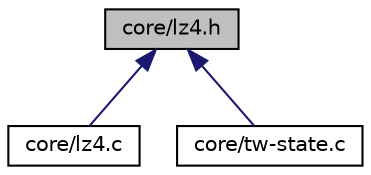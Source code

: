digraph G
{
  edge [fontname="Helvetica",fontsize="10",labelfontname="Helvetica",labelfontsize="10"];
  node [fontname="Helvetica",fontsize="10",shape=record];
  Node1 [label="core/lz4.h",height=0.2,width=0.4,color="black", fillcolor="grey75", style="filled" fontcolor="black"];
  Node1 -> Node2 [dir="back",color="midnightblue",fontsize="10",style="solid",fontname="Helvetica"];
  Node2 [label="core/lz4.c",height=0.2,width=0.4,color="black", fillcolor="white", style="filled",URL="$lz4_8c.html"];
  Node1 -> Node3 [dir="back",color="midnightblue",fontsize="10",style="solid",fontname="Helvetica"];
  Node3 [label="core/tw-state.c",height=0.2,width=0.4,color="black", fillcolor="white", style="filled",URL="$tw-state_8c.html"];
}
